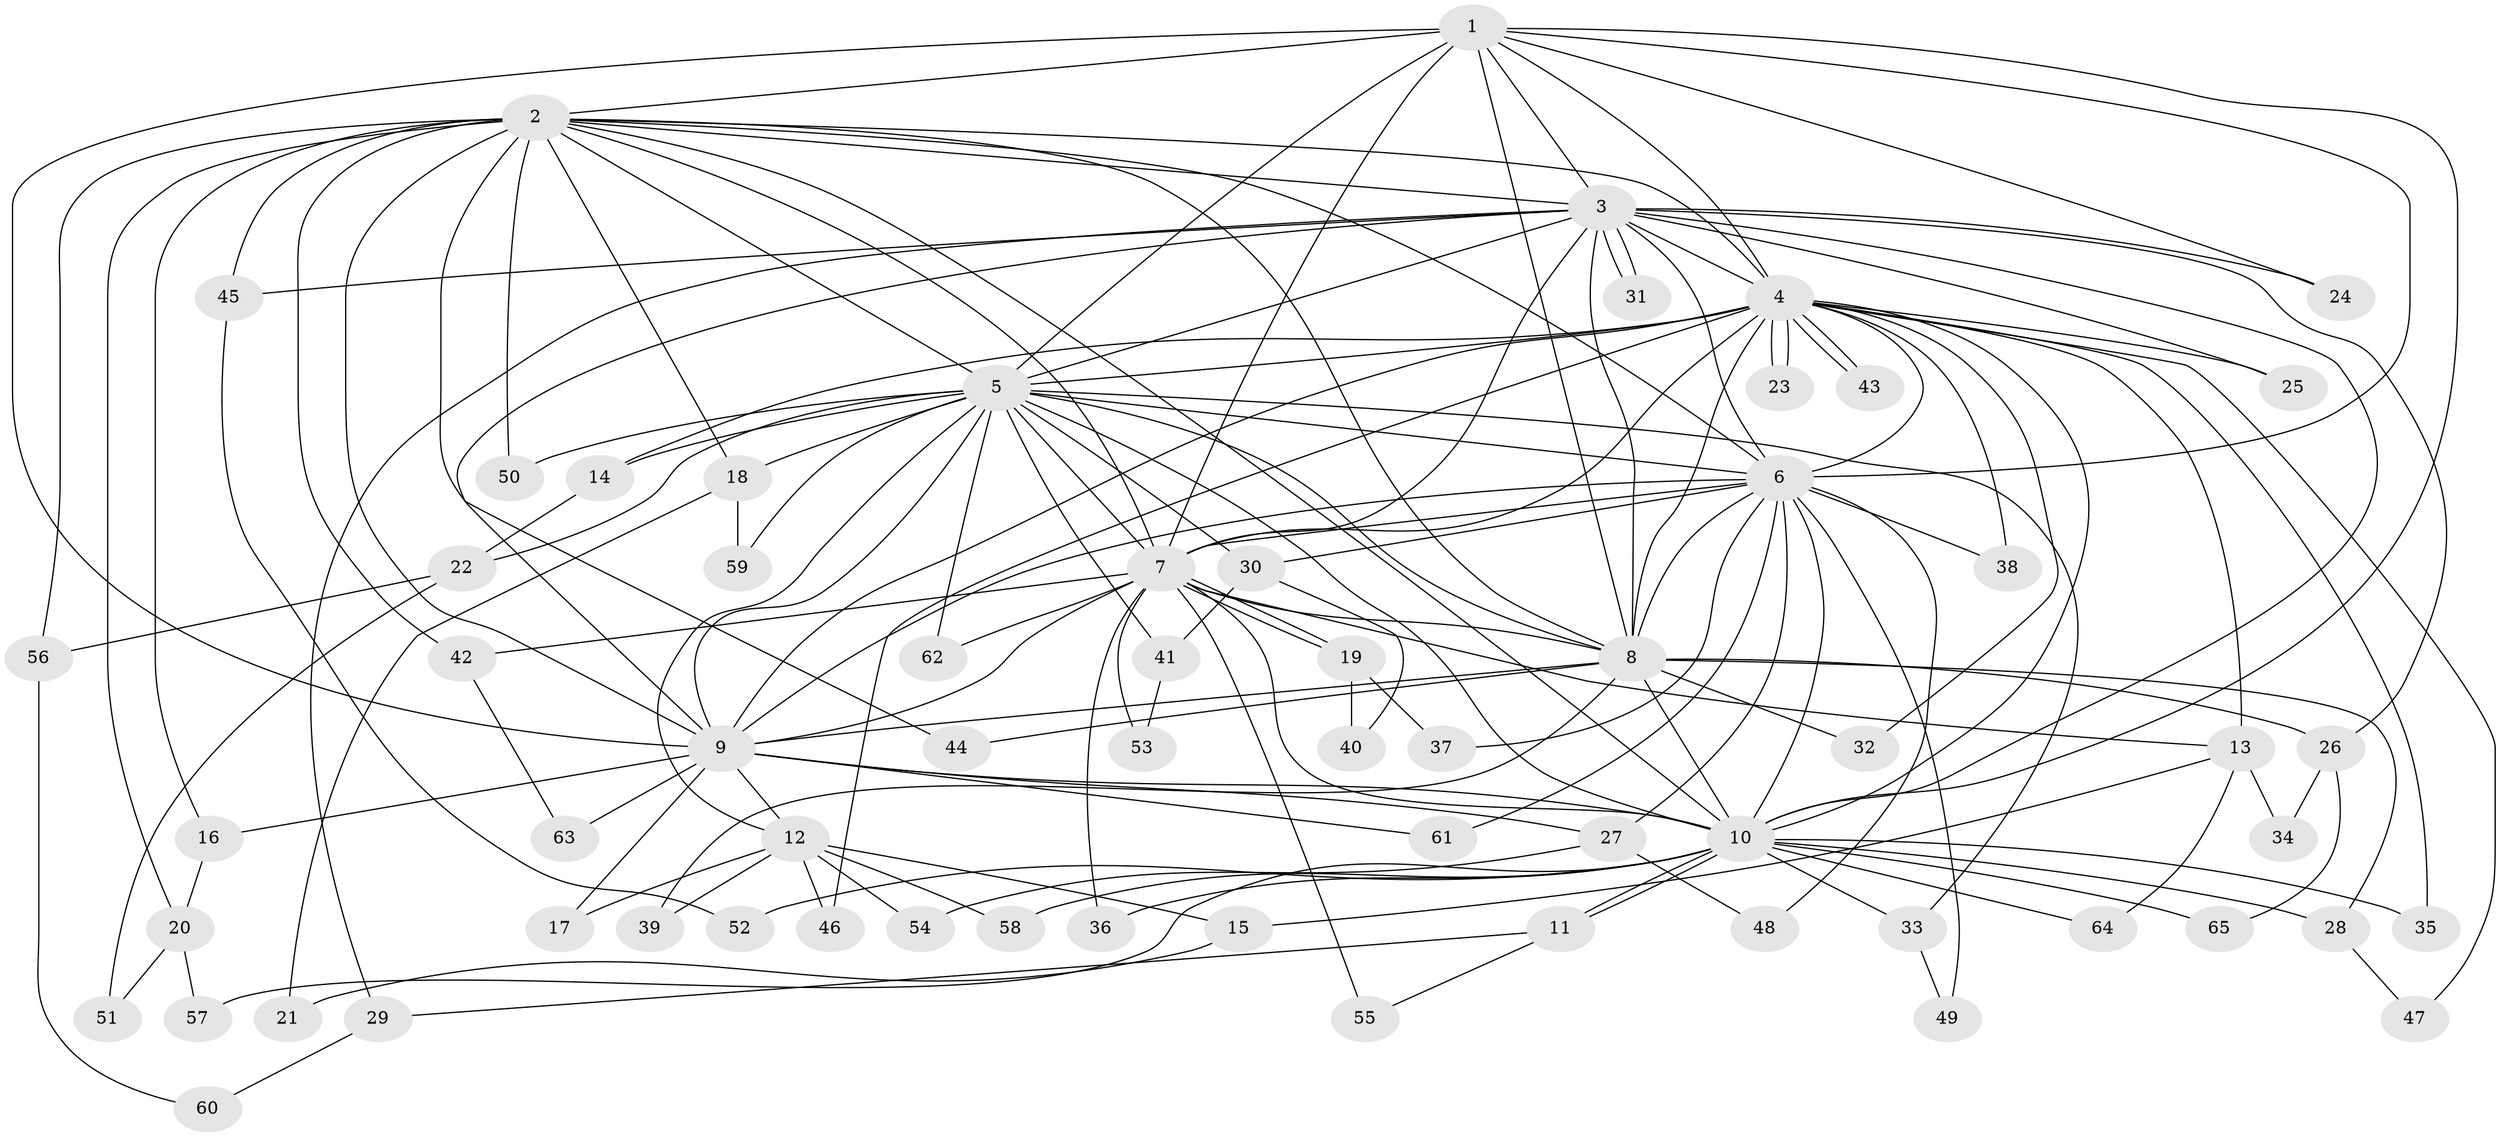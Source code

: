 // Generated by graph-tools (version 1.1) at 2025/10/02/27/25 16:10:56]
// undirected, 65 vertices, 155 edges
graph export_dot {
graph [start="1"]
  node [color=gray90,style=filled];
  1;
  2;
  3;
  4;
  5;
  6;
  7;
  8;
  9;
  10;
  11;
  12;
  13;
  14;
  15;
  16;
  17;
  18;
  19;
  20;
  21;
  22;
  23;
  24;
  25;
  26;
  27;
  28;
  29;
  30;
  31;
  32;
  33;
  34;
  35;
  36;
  37;
  38;
  39;
  40;
  41;
  42;
  43;
  44;
  45;
  46;
  47;
  48;
  49;
  50;
  51;
  52;
  53;
  54;
  55;
  56;
  57;
  58;
  59;
  60;
  61;
  62;
  63;
  64;
  65;
  1 -- 2;
  1 -- 3;
  1 -- 4;
  1 -- 5;
  1 -- 6;
  1 -- 7;
  1 -- 8;
  1 -- 9;
  1 -- 10;
  1 -- 24;
  2 -- 3;
  2 -- 4;
  2 -- 5;
  2 -- 6;
  2 -- 7;
  2 -- 8;
  2 -- 9;
  2 -- 10;
  2 -- 16;
  2 -- 18;
  2 -- 20;
  2 -- 42;
  2 -- 44;
  2 -- 45;
  2 -- 50;
  2 -- 56;
  3 -- 4;
  3 -- 5;
  3 -- 6;
  3 -- 7;
  3 -- 8;
  3 -- 9;
  3 -- 10;
  3 -- 24;
  3 -- 25;
  3 -- 26;
  3 -- 29;
  3 -- 31;
  3 -- 31;
  3 -- 45;
  4 -- 5;
  4 -- 6;
  4 -- 7;
  4 -- 8;
  4 -- 9;
  4 -- 10;
  4 -- 13;
  4 -- 14;
  4 -- 23;
  4 -- 23;
  4 -- 25;
  4 -- 32;
  4 -- 35;
  4 -- 38;
  4 -- 43;
  4 -- 43;
  4 -- 46;
  4 -- 47;
  5 -- 6;
  5 -- 7;
  5 -- 8;
  5 -- 9;
  5 -- 10;
  5 -- 12;
  5 -- 14;
  5 -- 18;
  5 -- 22;
  5 -- 30;
  5 -- 33;
  5 -- 41;
  5 -- 50;
  5 -- 59;
  5 -- 62;
  6 -- 7;
  6 -- 8;
  6 -- 9;
  6 -- 10;
  6 -- 27;
  6 -- 30;
  6 -- 37;
  6 -- 38;
  6 -- 48;
  6 -- 49;
  6 -- 61;
  7 -- 8;
  7 -- 9;
  7 -- 10;
  7 -- 13;
  7 -- 19;
  7 -- 19;
  7 -- 36;
  7 -- 42;
  7 -- 53;
  7 -- 55;
  7 -- 62;
  8 -- 9;
  8 -- 10;
  8 -- 26;
  8 -- 28;
  8 -- 32;
  8 -- 39;
  8 -- 44;
  9 -- 10;
  9 -- 12;
  9 -- 16;
  9 -- 17;
  9 -- 27;
  9 -- 61;
  9 -- 63;
  10 -- 11;
  10 -- 11;
  10 -- 28;
  10 -- 33;
  10 -- 35;
  10 -- 36;
  10 -- 52;
  10 -- 57;
  10 -- 58;
  10 -- 64;
  10 -- 65;
  11 -- 29;
  11 -- 55;
  12 -- 15;
  12 -- 17;
  12 -- 39;
  12 -- 46;
  12 -- 54;
  12 -- 58;
  13 -- 15;
  13 -- 34;
  13 -- 64;
  14 -- 22;
  15 -- 21;
  16 -- 20;
  18 -- 21;
  18 -- 59;
  19 -- 37;
  19 -- 40;
  20 -- 51;
  20 -- 57;
  22 -- 51;
  22 -- 56;
  26 -- 34;
  26 -- 65;
  27 -- 48;
  27 -- 54;
  28 -- 47;
  29 -- 60;
  30 -- 40;
  30 -- 41;
  33 -- 49;
  41 -- 53;
  42 -- 63;
  45 -- 52;
  56 -- 60;
}
